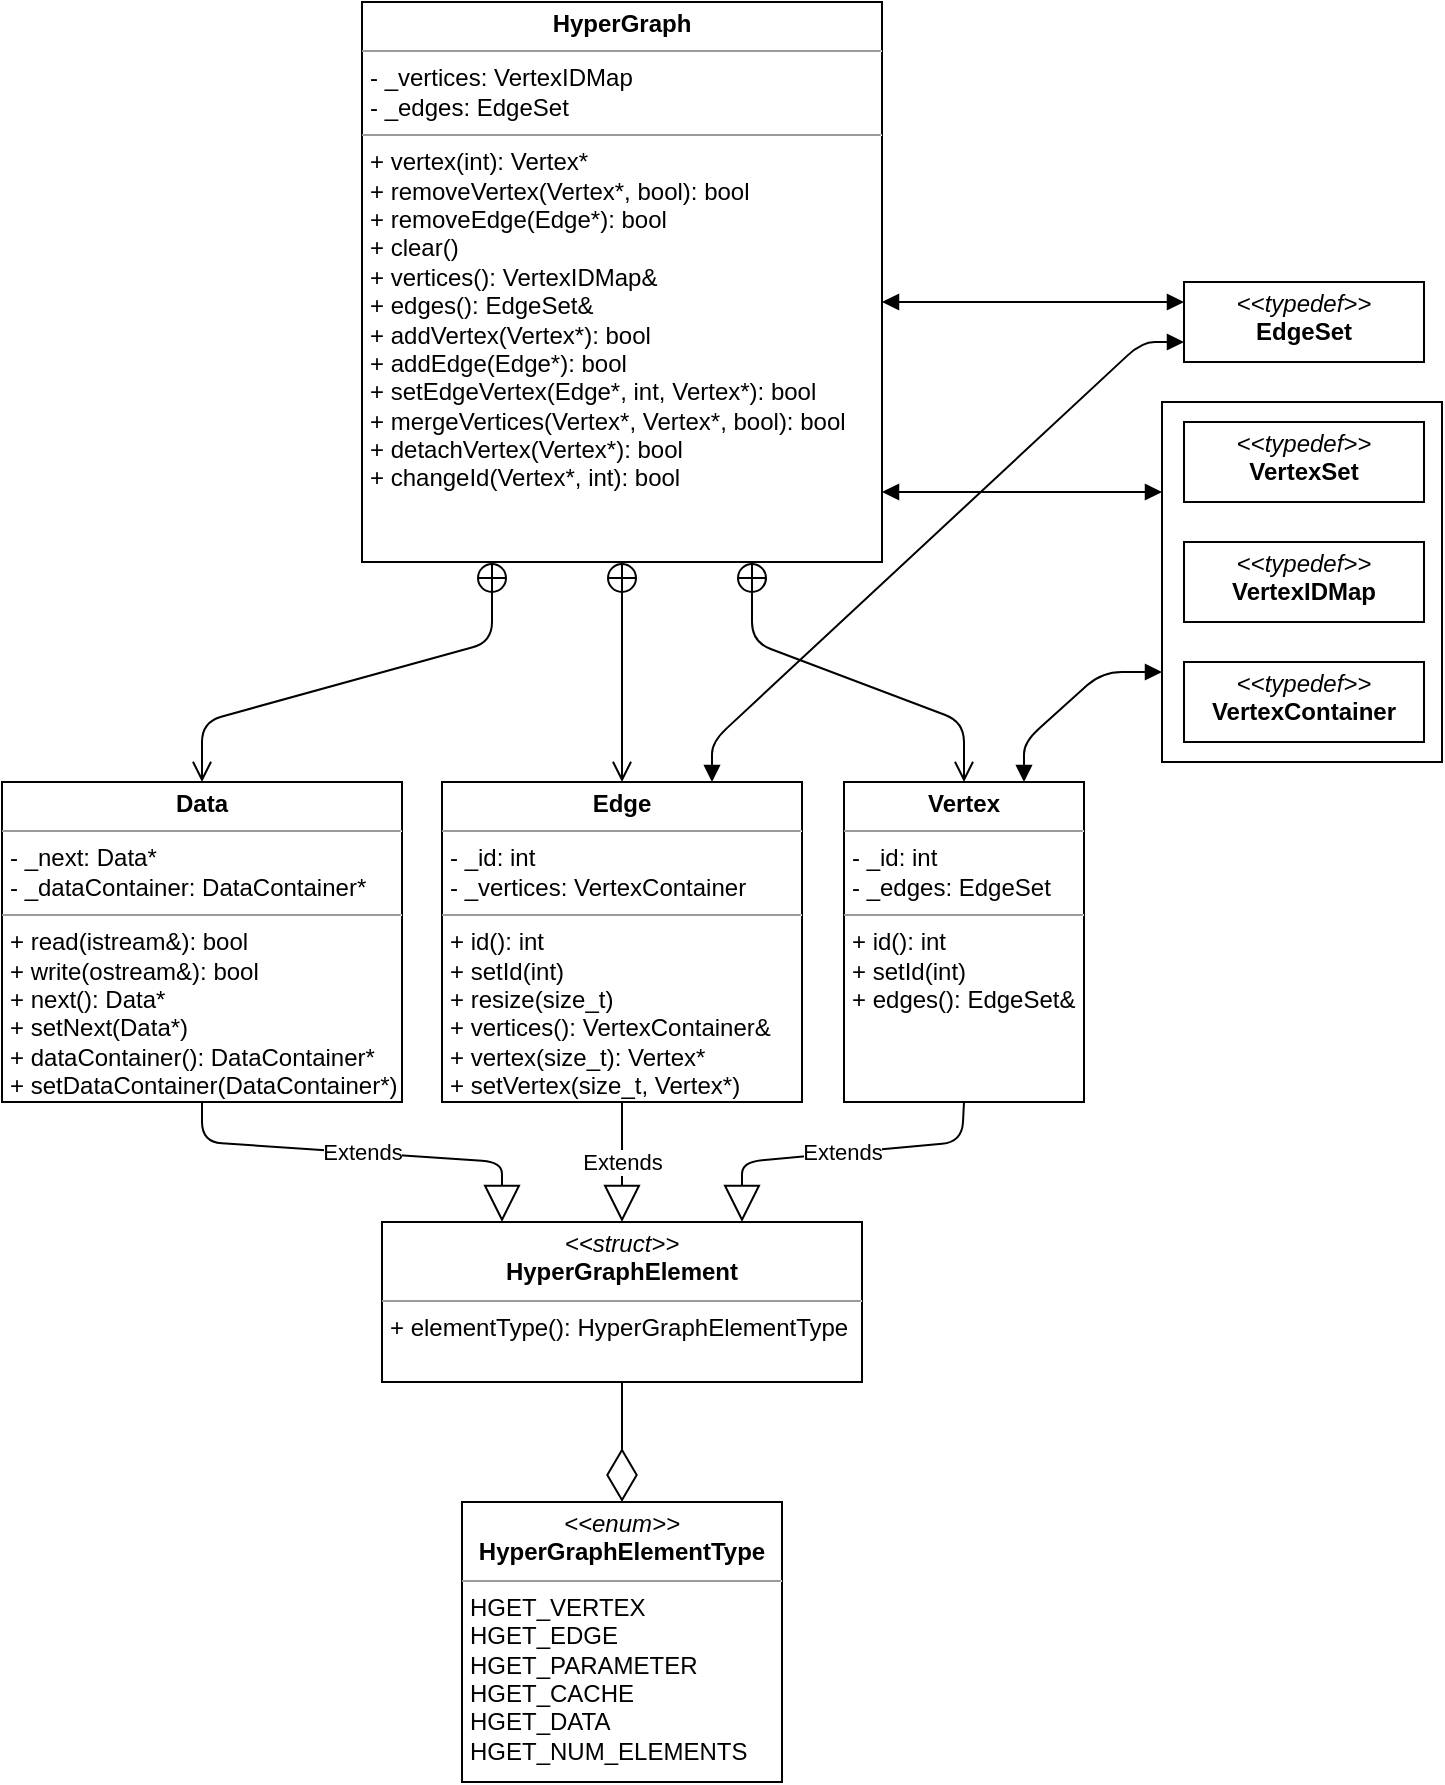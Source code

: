 <mxfile version="14.1.8" type="github">
  <diagram id="e1HpYXsyALL5wVtS4uuU" name="Page-1">
    <mxGraphModel dx="1611" dy="996" grid="1" gridSize="10" guides="1" tooltips="1" connect="1" arrows="1" fold="1" page="1" pageScale="1" pageWidth="827" pageHeight="1169" math="0" shadow="0">
      <root>
        <mxCell id="0" />
        <mxCell id="1" parent="0" />
        <mxCell id="dJQGmq1AwT_MclxJAl5C-52" value="" style="rounded=0;whiteSpace=wrap;html=1;" vertex="1" parent="1">
          <mxGeometry x="620" y="240" width="140" height="180" as="geometry" />
        </mxCell>
        <mxCell id="dJQGmq1AwT_MclxJAl5C-27" value="&lt;p style=&quot;margin: 0px ; margin-top: 4px ; text-align: center&quot;&gt;&lt;i&gt;&amp;lt;&amp;lt;enum&amp;gt;&amp;gt;&lt;/i&gt;&lt;br&gt;&lt;b&gt;HyperGraphElementType&lt;/b&gt;&lt;/p&gt;&lt;hr size=&quot;1&quot;&gt;&lt;p style=&quot;margin: 0px ; margin-left: 4px&quot;&gt;HGET_VERTEX&lt;/p&gt;&lt;p style=&quot;margin: 0px ; margin-left: 4px&quot;&gt;HGET_EDGE&lt;/p&gt;&lt;p style=&quot;margin: 0px ; margin-left: 4px&quot;&gt;HGET_PARAMETER&lt;/p&gt;&lt;p style=&quot;margin: 0px ; margin-left: 4px&quot;&gt;HGET_CACHE&lt;/p&gt;&lt;p style=&quot;margin: 0px ; margin-left: 4px&quot;&gt;HGET_DATA&lt;/p&gt;&lt;p style=&quot;margin: 0px ; margin-left: 4px&quot;&gt;HGET_NUM_ELEMENTS&lt;/p&gt;" style="verticalAlign=top;align=left;overflow=fill;fontSize=12;fontFamily=Helvetica;html=1;" vertex="1" parent="1">
          <mxGeometry x="270" y="790" width="160" height="140" as="geometry" />
        </mxCell>
        <mxCell id="dJQGmq1AwT_MclxJAl5C-29" value="&lt;p style=&quot;margin: 0px ; margin-top: 4px ; text-align: center&quot;&gt;&lt;i&gt;&amp;lt;&amp;lt;struct&amp;gt;&amp;gt;&lt;/i&gt;&lt;br&gt;&lt;b&gt;HyperGraphElement&lt;/b&gt;&lt;/p&gt;&lt;hr size=&quot;1&quot;&gt;&lt;p style=&quot;margin: 0px ; margin-left: 4px&quot;&gt;&lt;/p&gt;&lt;p style=&quot;margin: 0px ; margin-left: 4px&quot;&gt;+ elementType(): HyperGraphElementType&lt;br&gt;&lt;br&gt;&lt;/p&gt;" style="verticalAlign=top;align=left;overflow=fill;fontSize=12;fontFamily=Helvetica;html=1;" vertex="1" parent="1">
          <mxGeometry x="230" y="650" width="240" height="80" as="geometry" />
        </mxCell>
        <mxCell id="dJQGmq1AwT_MclxJAl5C-30" value="&lt;p style=&quot;margin: 0px ; margin-top: 4px ; text-align: center&quot;&gt;&lt;b&gt;Data&lt;/b&gt;&lt;/p&gt;&lt;hr size=&quot;1&quot;&gt;&lt;p style=&quot;margin: 0px ; margin-left: 4px&quot;&gt;- _next: Data*&lt;br&gt;- _dataContainer: DataContainer*&lt;/p&gt;&lt;hr size=&quot;1&quot;&gt;&lt;p style=&quot;margin: 0px ; margin-left: 4px&quot;&gt;+ read(istream&amp;amp;): bool&lt;br&gt;+ write(ostream&amp;amp;): bool&lt;/p&gt;&lt;p style=&quot;margin: 0px ; margin-left: 4px&quot;&gt;+ next(): Data*&lt;/p&gt;&lt;p style=&quot;margin: 0px ; margin-left: 4px&quot;&gt;+ setNext(Data*)&lt;/p&gt;&lt;p style=&quot;margin: 0px ; margin-left: 4px&quot;&gt;+ dataContainer(): DataContainer*&lt;/p&gt;&lt;p style=&quot;margin: 0px ; margin-left: 4px&quot;&gt;+ setDataContainer(DataContainer*)&lt;/p&gt;" style="verticalAlign=top;align=left;overflow=fill;fontSize=12;fontFamily=Helvetica;html=1;" vertex="1" parent="1">
          <mxGeometry x="40" y="430" width="200" height="160" as="geometry" />
        </mxCell>
        <mxCell id="dJQGmq1AwT_MclxJAl5C-31" value="&lt;p style=&quot;margin: 0px ; margin-top: 4px ; text-align: center&quot;&gt;&lt;b&gt;Vertex&lt;/b&gt;&lt;/p&gt;&lt;hr size=&quot;1&quot;&gt;&lt;p style=&quot;margin: 0px ; margin-left: 4px&quot;&gt;- _id: int&lt;br&gt;- _edges: EdgeSet&lt;/p&gt;&lt;hr size=&quot;1&quot;&gt;&lt;p style=&quot;margin: 0px ; margin-left: 4px&quot;&gt;+ id(): int&lt;br&gt;+ setId(int)&lt;/p&gt;&lt;p style=&quot;margin: 0px ; margin-left: 4px&quot;&gt;+ edges(): EdgeSet&amp;amp;&lt;/p&gt;" style="verticalAlign=top;align=left;overflow=fill;fontSize=12;fontFamily=Helvetica;html=1;" vertex="1" parent="1">
          <mxGeometry x="461" y="430" width="120" height="160" as="geometry" />
        </mxCell>
        <mxCell id="dJQGmq1AwT_MclxJAl5C-32" value="&lt;p style=&quot;margin: 0px ; margin-top: 4px ; text-align: center&quot;&gt;&lt;b&gt;Edge&lt;/b&gt;&lt;/p&gt;&lt;hr size=&quot;1&quot;&gt;&lt;p style=&quot;margin: 0px ; margin-left: 4px&quot;&gt;- _id: int&lt;br&gt;- _vertices: VertexContainer&lt;/p&gt;&lt;hr size=&quot;1&quot;&gt;&lt;p style=&quot;margin: 0px ; margin-left: 4px&quot;&gt;+ id(): int&lt;/p&gt;&lt;p style=&quot;margin: 0px ; margin-left: 4px&quot;&gt;+ setId(int)&lt;/p&gt;&lt;p style=&quot;margin: 0px ; margin-left: 4px&quot;&gt;+ resize(size_t)&lt;br&gt;+ vertices(): VertexContainer&amp;amp;&lt;/p&gt;&lt;p style=&quot;margin: 0px ; margin-left: 4px&quot;&gt;+ vertex(size_t): Vertex*&lt;/p&gt;&lt;p style=&quot;margin: 0px ; margin-left: 4px&quot;&gt;+ setVertex(size_t, Vertex*)&lt;/p&gt;" style="verticalAlign=top;align=left;overflow=fill;fontSize=12;fontFamily=Helvetica;html=1;" vertex="1" parent="1">
          <mxGeometry x="260" y="430" width="180" height="160" as="geometry" />
        </mxCell>
        <mxCell id="dJQGmq1AwT_MclxJAl5C-34" value="&lt;p style=&quot;margin: 0px ; margin-top: 4px ; text-align: center&quot;&gt;&lt;i&gt;&amp;lt;&amp;lt;typedef&amp;gt;&amp;gt;&lt;/i&gt;&lt;br&gt;&lt;b&gt;EdgeSet&lt;/b&gt;&lt;/p&gt;" style="verticalAlign=top;align=left;overflow=fill;fontSize=12;fontFamily=Helvetica;html=1;" vertex="1" parent="1">
          <mxGeometry x="631" y="180" width="120" height="40" as="geometry" />
        </mxCell>
        <mxCell id="dJQGmq1AwT_MclxJAl5C-35" value="&lt;p style=&quot;margin: 0px ; margin-top: 4px ; text-align: center&quot;&gt;&lt;i&gt;&amp;lt;&amp;lt;typedef&amp;gt;&amp;gt;&lt;/i&gt;&lt;br&gt;&lt;b&gt;VertexSet&lt;/b&gt;&lt;/p&gt;" style="verticalAlign=top;align=left;overflow=fill;fontSize=12;fontFamily=Helvetica;html=1;" vertex="1" parent="1">
          <mxGeometry x="631" y="250" width="120" height="40" as="geometry" />
        </mxCell>
        <mxCell id="dJQGmq1AwT_MclxJAl5C-36" value="&lt;p style=&quot;margin: 0px ; margin-top: 4px ; text-align: center&quot;&gt;&lt;i&gt;&amp;lt;&amp;lt;typedef&amp;gt;&amp;gt;&lt;/i&gt;&lt;br&gt;&lt;b&gt;VertexIDMap&lt;/b&gt;&lt;/p&gt;" style="verticalAlign=top;align=left;overflow=fill;fontSize=12;fontFamily=Helvetica;html=1;" vertex="1" parent="1">
          <mxGeometry x="631" y="310" width="120" height="40" as="geometry" />
        </mxCell>
        <mxCell id="dJQGmq1AwT_MclxJAl5C-37" value="&lt;p style=&quot;margin: 0px ; margin-top: 4px ; text-align: center&quot;&gt;&lt;i&gt;&amp;lt;&amp;lt;typedef&amp;gt;&amp;gt;&lt;/i&gt;&lt;br&gt;&lt;b&gt;VertexContainer&lt;/b&gt;&lt;/p&gt;" style="verticalAlign=top;align=left;overflow=fill;fontSize=12;fontFamily=Helvetica;html=1;" vertex="1" parent="1">
          <mxGeometry x="631" y="370" width="120" height="40" as="geometry" />
        </mxCell>
        <mxCell id="dJQGmq1AwT_MclxJAl5C-38" value="&lt;p style=&quot;margin: 0px ; margin-top: 4px ; text-align: center&quot;&gt;&lt;b&gt;HyperGraph&lt;/b&gt;&lt;/p&gt;&lt;hr size=&quot;1&quot;&gt;&lt;p style=&quot;margin: 0px ; margin-left: 4px&quot;&gt;- _vertices: VertexIDMap&lt;br&gt;- _edges: EdgeSet&lt;/p&gt;&lt;hr size=&quot;1&quot;&gt;&lt;p style=&quot;margin: 0px ; margin-left: 4px&quot;&gt;+ vertex(int): Vertex*&lt;br&gt;+ removeVertex(Vertex*, bool): bool&lt;/p&gt;&lt;p style=&quot;margin: 0px ; margin-left: 4px&quot;&gt;+ removeEdge(Edge*): bool&lt;/p&gt;&lt;p style=&quot;margin: 0px ; margin-left: 4px&quot;&gt;+ clear()&lt;/p&gt;&lt;p style=&quot;margin: 0px ; margin-left: 4px&quot;&gt;+ vertices(): VertexIDMap&amp;amp;&lt;/p&gt;&lt;p style=&quot;margin: 0px ; margin-left: 4px&quot;&gt;+ edges(): EdgeSet&amp;amp;&lt;/p&gt;&lt;p style=&quot;margin: 0px ; margin-left: 4px&quot;&gt;+ addVertex(Vertex*): bool&lt;/p&gt;&lt;p style=&quot;margin: 0px ; margin-left: 4px&quot;&gt;+ addEdge(Edge*): bool&lt;/p&gt;&lt;p style=&quot;margin: 0px ; margin-left: 4px&quot;&gt;+ setEdgeVertex(Edge*, int, Vertex*): bool&lt;/p&gt;&lt;p style=&quot;margin: 0px ; margin-left: 4px&quot;&gt;+ mergeVertices(Vertex*, Vertex*, bool): bool&lt;/p&gt;&lt;p style=&quot;margin: 0px ; margin-left: 4px&quot;&gt;+ detachVertex(Vertex*): bool&lt;/p&gt;&lt;p style=&quot;margin: 0px ; margin-left: 4px&quot;&gt;+ changeId(Vertex*, int): bool&lt;/p&gt;&lt;p style=&quot;margin: 0px ; margin-left: 4px&quot;&gt;&lt;br&gt;&lt;/p&gt;" style="verticalAlign=top;align=left;overflow=fill;fontSize=12;fontFamily=Helvetica;html=1;" vertex="1" parent="1">
          <mxGeometry x="220" y="40" width="260" height="280" as="geometry" />
        </mxCell>
        <mxCell id="dJQGmq1AwT_MclxJAl5C-44" value="Extends" style="endArrow=block;endSize=16;endFill=0;html=1;exitX=0.5;exitY=1;exitDx=0;exitDy=0;entryX=0.25;entryY=0;entryDx=0;entryDy=0;" edge="1" parent="1" source="dJQGmq1AwT_MclxJAl5C-30" target="dJQGmq1AwT_MclxJAl5C-29">
          <mxGeometry width="160" relative="1" as="geometry">
            <mxPoint x="120" y="610" as="sourcePoint" />
            <mxPoint x="190" y="770" as="targetPoint" />
            <Array as="points">
              <mxPoint x="140" y="610" />
              <mxPoint x="290" y="620" />
            </Array>
          </mxGeometry>
        </mxCell>
        <mxCell id="dJQGmq1AwT_MclxJAl5C-45" value="Extends" style="endArrow=block;endSize=16;endFill=0;html=1;exitX=0.5;exitY=1;exitDx=0;exitDy=0;entryX=0.5;entryY=0;entryDx=0;entryDy=0;" edge="1" parent="1" source="dJQGmq1AwT_MclxJAl5C-32" target="dJQGmq1AwT_MclxJAl5C-29">
          <mxGeometry width="160" relative="1" as="geometry">
            <mxPoint x="80" y="700" as="sourcePoint" />
            <mxPoint x="620" y="650" as="targetPoint" />
          </mxGeometry>
        </mxCell>
        <mxCell id="dJQGmq1AwT_MclxJAl5C-46" value="Extends" style="endArrow=block;endSize=16;endFill=0;html=1;entryX=0.75;entryY=0;entryDx=0;entryDy=0;exitX=0.5;exitY=1;exitDx=0;exitDy=0;" edge="1" parent="1" source="dJQGmq1AwT_MclxJAl5C-31" target="dJQGmq1AwT_MclxJAl5C-29">
          <mxGeometry width="160" relative="1" as="geometry">
            <mxPoint x="530" y="590" as="sourcePoint" />
            <mxPoint x="250" y="710" as="targetPoint" />
            <Array as="points">
              <mxPoint x="520" y="610" />
              <mxPoint x="410" y="620" />
            </Array>
          </mxGeometry>
        </mxCell>
        <mxCell id="dJQGmq1AwT_MclxJAl5C-48" value="" style="endArrow=open;startArrow=circlePlus;endFill=0;startFill=0;endSize=8;html=1;exitX=0.25;exitY=1;exitDx=0;exitDy=0;entryX=0.5;entryY=0;entryDx=0;entryDy=0;" edge="1" parent="1" source="dJQGmq1AwT_MclxJAl5C-38" target="dJQGmq1AwT_MclxJAl5C-30">
          <mxGeometry width="160" relative="1" as="geometry">
            <mxPoint x="100" y="410" as="sourcePoint" />
            <mxPoint x="260" y="410" as="targetPoint" />
            <Array as="points">
              <mxPoint x="285" y="360" />
              <mxPoint x="140" y="400" />
            </Array>
          </mxGeometry>
        </mxCell>
        <mxCell id="dJQGmq1AwT_MclxJAl5C-49" value="" style="endArrow=open;startArrow=circlePlus;endFill=0;startFill=0;endSize=8;html=1;exitX=0.5;exitY=1;exitDx=0;exitDy=0;entryX=0.5;entryY=0;entryDx=0;entryDy=0;" edge="1" parent="1" source="dJQGmq1AwT_MclxJAl5C-38" target="dJQGmq1AwT_MclxJAl5C-32">
          <mxGeometry width="160" relative="1" as="geometry">
            <mxPoint x="110" y="420" as="sourcePoint" />
            <mxPoint x="270" y="420" as="targetPoint" />
          </mxGeometry>
        </mxCell>
        <mxCell id="dJQGmq1AwT_MclxJAl5C-50" value="" style="endArrow=open;startArrow=circlePlus;endFill=0;startFill=0;endSize=8;html=1;exitX=0.75;exitY=1;exitDx=0;exitDy=0;entryX=0.5;entryY=0;entryDx=0;entryDy=0;" edge="1" parent="1" source="dJQGmq1AwT_MclxJAl5C-38" target="dJQGmq1AwT_MclxJAl5C-31">
          <mxGeometry width="160" relative="1" as="geometry">
            <mxPoint x="120" y="430" as="sourcePoint" />
            <mxPoint x="580" y="400" as="targetPoint" />
            <Array as="points">
              <mxPoint x="415" y="360" />
              <mxPoint x="521" y="400" />
            </Array>
          </mxGeometry>
        </mxCell>
        <mxCell id="dJQGmq1AwT_MclxJAl5C-53" value="" style="endArrow=block;startArrow=block;endFill=1;startFill=1;html=1;entryX=0;entryY=0.75;entryDx=0;entryDy=0;exitX=0.75;exitY=0;exitDx=0;exitDy=0;" edge="1" parent="1" source="dJQGmq1AwT_MclxJAl5C-31" target="dJQGmq1AwT_MclxJAl5C-52">
          <mxGeometry width="160" relative="1" as="geometry">
            <mxPoint x="450" y="350" as="sourcePoint" />
            <mxPoint x="610" y="350" as="targetPoint" />
            <Array as="points">
              <mxPoint x="551" y="410" />
              <mxPoint x="590" y="375" />
            </Array>
          </mxGeometry>
        </mxCell>
        <mxCell id="dJQGmq1AwT_MclxJAl5C-56" value="" style="endArrow=block;startArrow=block;endFill=1;startFill=1;html=1;entryX=0;entryY=0.75;entryDx=0;entryDy=0;exitX=0.75;exitY=0;exitDx=0;exitDy=0;" edge="1" parent="1" source="dJQGmq1AwT_MclxJAl5C-32" target="dJQGmq1AwT_MclxJAl5C-34">
          <mxGeometry width="160" relative="1" as="geometry">
            <mxPoint x="410" y="390" as="sourcePoint" />
            <mxPoint x="610" y="230" as="targetPoint" />
            <Array as="points">
              <mxPoint x="395" y="410" />
              <mxPoint x="610" y="210" />
            </Array>
          </mxGeometry>
        </mxCell>
        <mxCell id="dJQGmq1AwT_MclxJAl5C-58" value="" style="endArrow=block;startArrow=block;endFill=1;startFill=1;html=1;" edge="1" parent="1">
          <mxGeometry width="160" relative="1" as="geometry">
            <mxPoint x="480" y="190" as="sourcePoint" />
            <mxPoint x="631" y="190" as="targetPoint" />
          </mxGeometry>
        </mxCell>
        <mxCell id="dJQGmq1AwT_MclxJAl5C-59" value="" style="endArrow=block;startArrow=block;endFill=1;startFill=1;html=1;entryX=0;entryY=0.25;entryDx=0;entryDy=0;" edge="1" parent="1" target="dJQGmq1AwT_MclxJAl5C-52">
          <mxGeometry width="160" relative="1" as="geometry">
            <mxPoint x="480" y="285" as="sourcePoint" />
            <mxPoint x="601" y="290" as="targetPoint" />
          </mxGeometry>
        </mxCell>
        <mxCell id="dJQGmq1AwT_MclxJAl5C-60" value="" style="endArrow=diamondThin;endFill=0;endSize=24;html=1;exitX=0.5;exitY=1;exitDx=0;exitDy=0;entryX=0.5;entryY=0;entryDx=0;entryDy=0;" edge="1" parent="1" source="dJQGmq1AwT_MclxJAl5C-29" target="dJQGmq1AwT_MclxJAl5C-27">
          <mxGeometry width="160" relative="1" as="geometry">
            <mxPoint x="461" y="780" as="sourcePoint" />
            <mxPoint x="621" y="780" as="targetPoint" />
          </mxGeometry>
        </mxCell>
      </root>
    </mxGraphModel>
  </diagram>
</mxfile>
